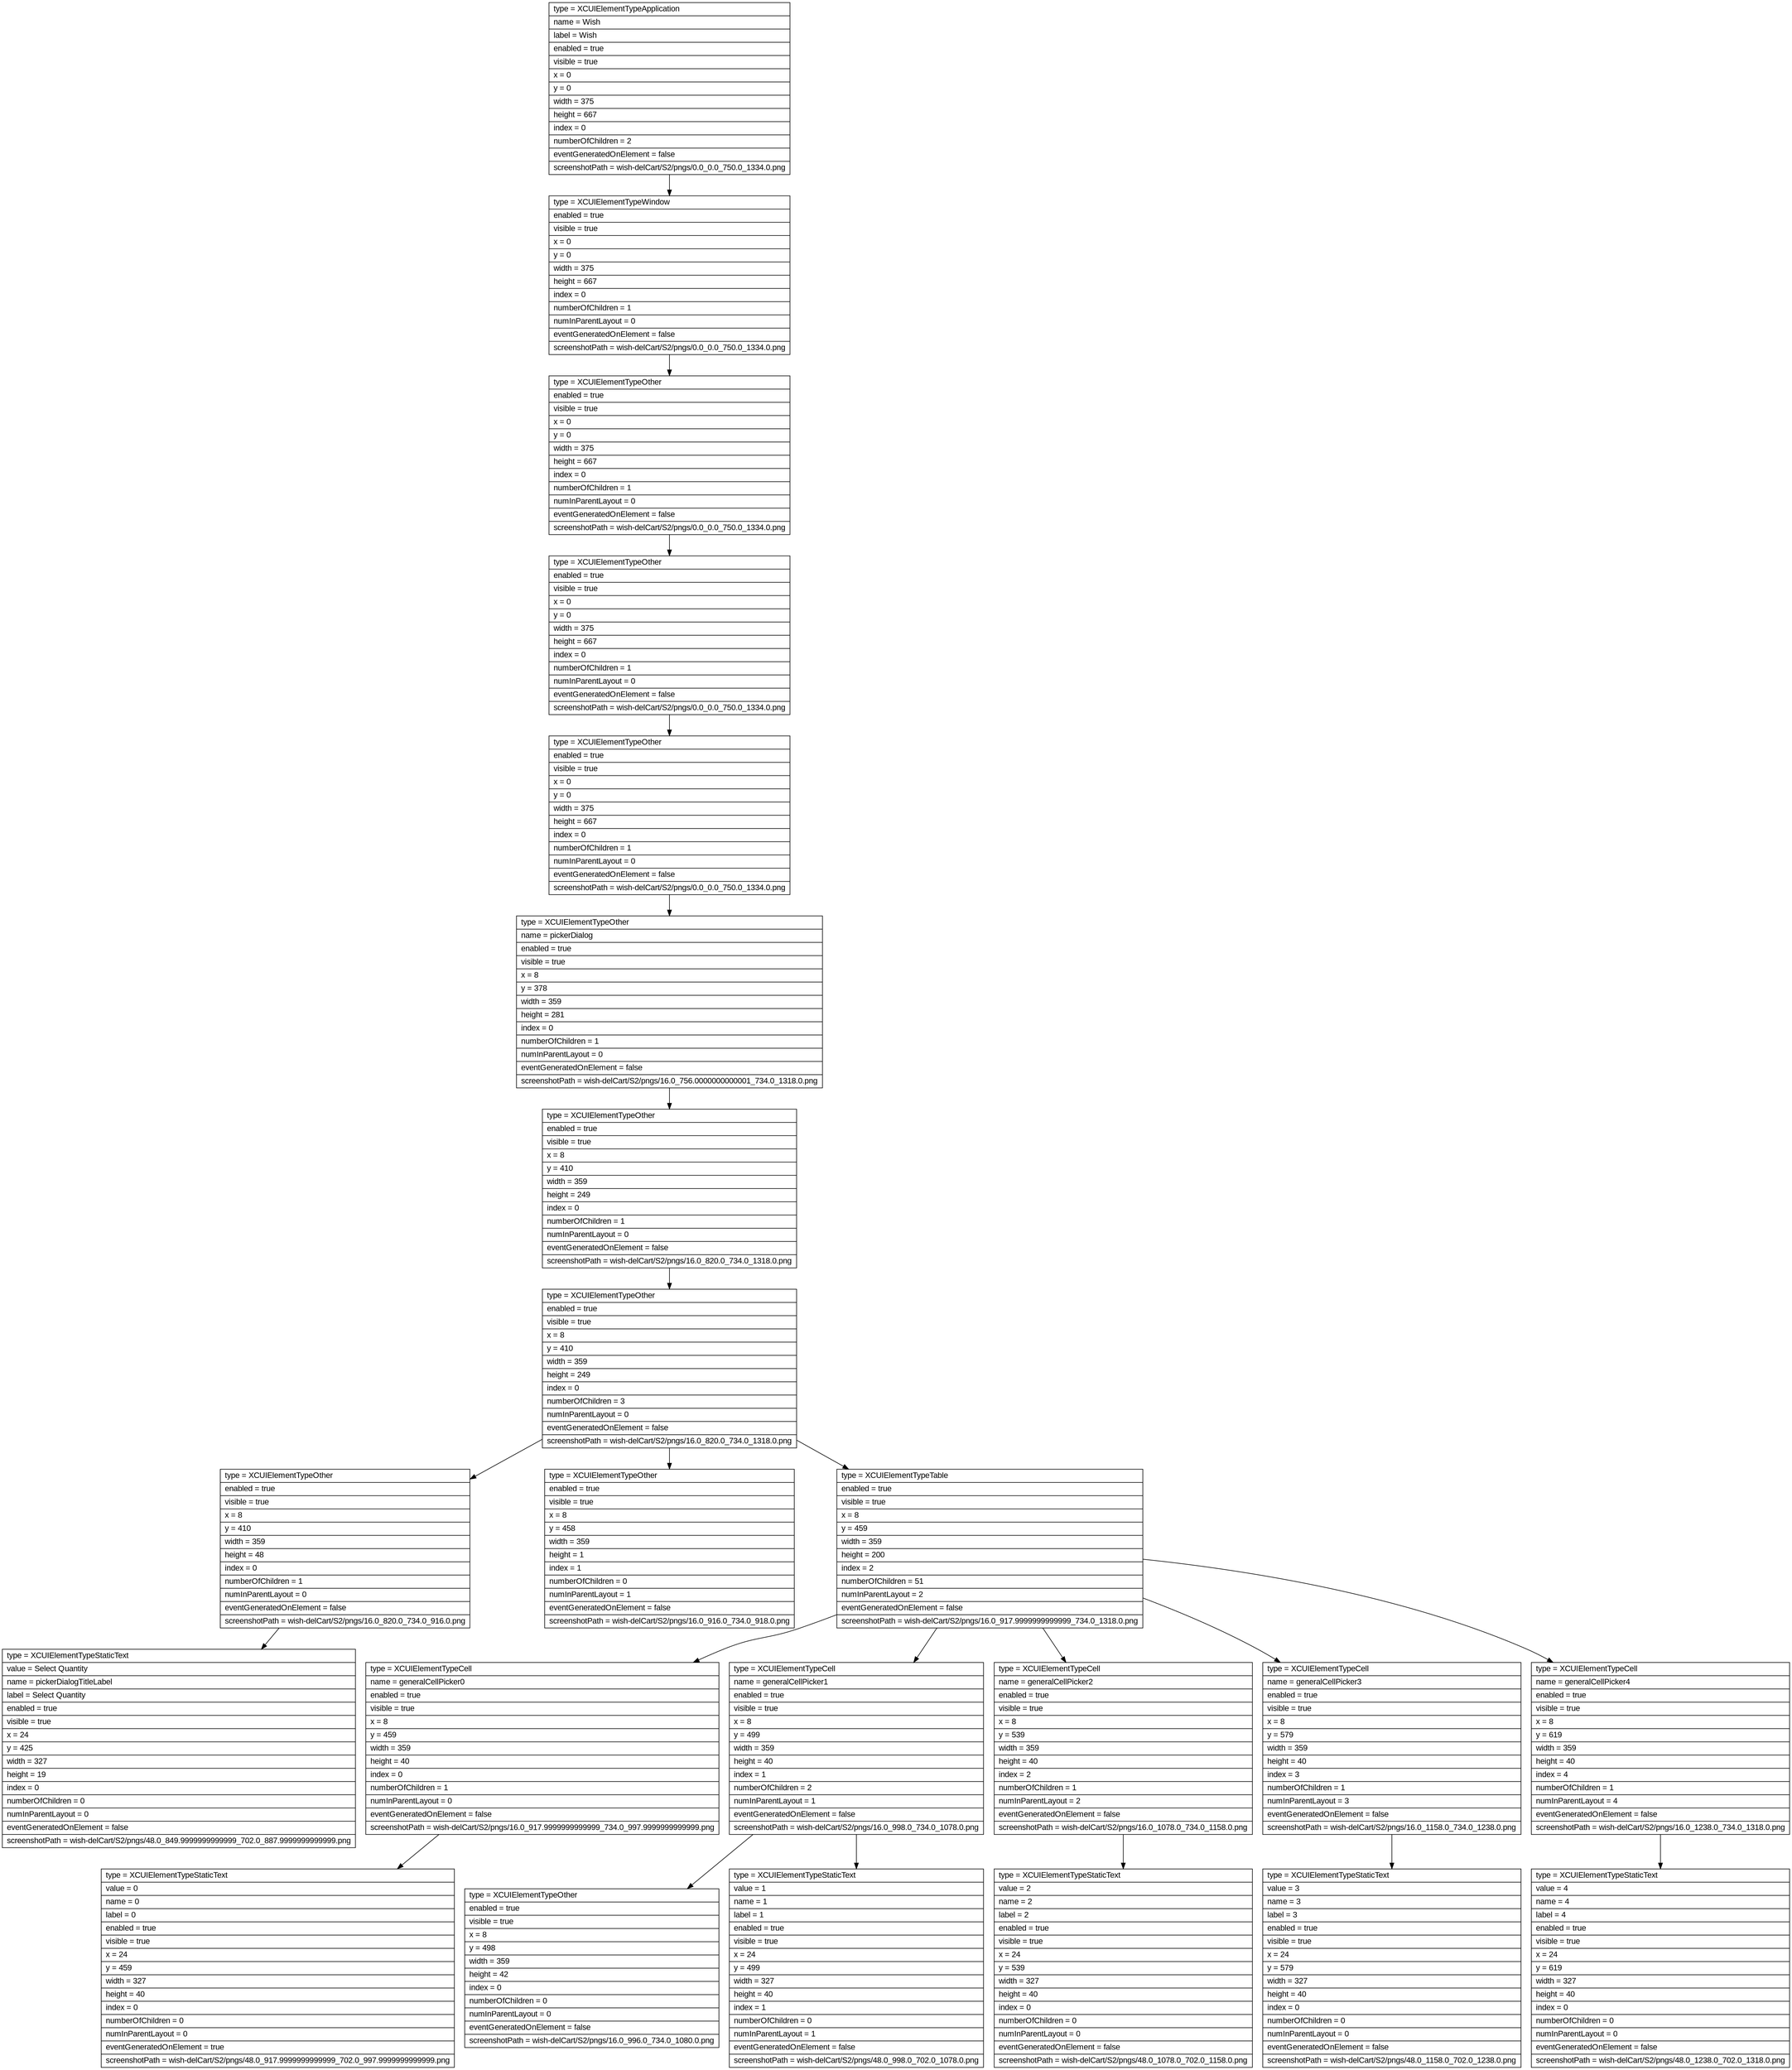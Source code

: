 digraph Layout {

	node [shape=record fontname=Arial];

	0	[label="{type = XCUIElementTypeApplication\l|name = Wish\l|label = Wish\l|enabled = true\l|visible = true\l|x = 0\l|y = 0\l|width = 375\l|height = 667\l|index = 0\l|numberOfChildren = 2\l|eventGeneratedOnElement = false \l|screenshotPath = wish-delCart/S2/pngs/0.0_0.0_750.0_1334.0.png\l}"]
	1	[label="{type = XCUIElementTypeWindow\l|enabled = true\l|visible = true\l|x = 0\l|y = 0\l|width = 375\l|height = 667\l|index = 0\l|numberOfChildren = 1\l|numInParentLayout = 0\l|eventGeneratedOnElement = false \l|screenshotPath = wish-delCart/S2/pngs/0.0_0.0_750.0_1334.0.png\l}"]
	2	[label="{type = XCUIElementTypeOther\l|enabled = true\l|visible = true\l|x = 0\l|y = 0\l|width = 375\l|height = 667\l|index = 0\l|numberOfChildren = 1\l|numInParentLayout = 0\l|eventGeneratedOnElement = false \l|screenshotPath = wish-delCart/S2/pngs/0.0_0.0_750.0_1334.0.png\l}"]
	3	[label="{type = XCUIElementTypeOther\l|enabled = true\l|visible = true\l|x = 0\l|y = 0\l|width = 375\l|height = 667\l|index = 0\l|numberOfChildren = 1\l|numInParentLayout = 0\l|eventGeneratedOnElement = false \l|screenshotPath = wish-delCart/S2/pngs/0.0_0.0_750.0_1334.0.png\l}"]
	4	[label="{type = XCUIElementTypeOther\l|enabled = true\l|visible = true\l|x = 0\l|y = 0\l|width = 375\l|height = 667\l|index = 0\l|numberOfChildren = 1\l|numInParentLayout = 0\l|eventGeneratedOnElement = false \l|screenshotPath = wish-delCart/S2/pngs/0.0_0.0_750.0_1334.0.png\l}"]
	5	[label="{type = XCUIElementTypeOther\l|name = pickerDialog\l|enabled = true\l|visible = true\l|x = 8\l|y = 378\l|width = 359\l|height = 281\l|index = 0\l|numberOfChildren = 1\l|numInParentLayout = 0\l|eventGeneratedOnElement = false \l|screenshotPath = wish-delCart/S2/pngs/16.0_756.0000000000001_734.0_1318.0.png\l}"]
	6	[label="{type = XCUIElementTypeOther\l|enabled = true\l|visible = true\l|x = 8\l|y = 410\l|width = 359\l|height = 249\l|index = 0\l|numberOfChildren = 1\l|numInParentLayout = 0\l|eventGeneratedOnElement = false \l|screenshotPath = wish-delCart/S2/pngs/16.0_820.0_734.0_1318.0.png\l}"]
	7	[label="{type = XCUIElementTypeOther\l|enabled = true\l|visible = true\l|x = 8\l|y = 410\l|width = 359\l|height = 249\l|index = 0\l|numberOfChildren = 3\l|numInParentLayout = 0\l|eventGeneratedOnElement = false \l|screenshotPath = wish-delCart/S2/pngs/16.0_820.0_734.0_1318.0.png\l}"]
	8	[label="{type = XCUIElementTypeOther\l|enabled = true\l|visible = true\l|x = 8\l|y = 410\l|width = 359\l|height = 48\l|index = 0\l|numberOfChildren = 1\l|numInParentLayout = 0\l|eventGeneratedOnElement = false \l|screenshotPath = wish-delCart/S2/pngs/16.0_820.0_734.0_916.0.png\l}"]
	9	[label="{type = XCUIElementTypeOther\l|enabled = true\l|visible = true\l|x = 8\l|y = 458\l|width = 359\l|height = 1\l|index = 1\l|numberOfChildren = 0\l|numInParentLayout = 1\l|eventGeneratedOnElement = false \l|screenshotPath = wish-delCart/S2/pngs/16.0_916.0_734.0_918.0.png\l}"]
	10	[label="{type = XCUIElementTypeTable\l|enabled = true\l|visible = true\l|x = 8\l|y = 459\l|width = 359\l|height = 200\l|index = 2\l|numberOfChildren = 51\l|numInParentLayout = 2\l|eventGeneratedOnElement = false \l|screenshotPath = wish-delCart/S2/pngs/16.0_917.9999999999999_734.0_1318.0.png\l}"]
	11	[label="{type = XCUIElementTypeStaticText\l|value = Select Quantity\l|name = pickerDialogTitleLabel\l|label = Select Quantity\l|enabled = true\l|visible = true\l|x = 24\l|y = 425\l|width = 327\l|height = 19\l|index = 0\l|numberOfChildren = 0\l|numInParentLayout = 0\l|eventGeneratedOnElement = false \l|screenshotPath = wish-delCart/S2/pngs/48.0_849.9999999999999_702.0_887.9999999999999.png\l}"]
	12	[label="{type = XCUIElementTypeCell\l|name = generalCellPicker0\l|enabled = true\l|visible = true\l|x = 8\l|y = 459\l|width = 359\l|height = 40\l|index = 0\l|numberOfChildren = 1\l|numInParentLayout = 0\l|eventGeneratedOnElement = false \l|screenshotPath = wish-delCart/S2/pngs/16.0_917.9999999999999_734.0_997.9999999999999.png\l}"]
	13	[label="{type = XCUIElementTypeCell\l|name = generalCellPicker1\l|enabled = true\l|visible = true\l|x = 8\l|y = 499\l|width = 359\l|height = 40\l|index = 1\l|numberOfChildren = 2\l|numInParentLayout = 1\l|eventGeneratedOnElement = false \l|screenshotPath = wish-delCart/S2/pngs/16.0_998.0_734.0_1078.0.png\l}"]
	14	[label="{type = XCUIElementTypeCell\l|name = generalCellPicker2\l|enabled = true\l|visible = true\l|x = 8\l|y = 539\l|width = 359\l|height = 40\l|index = 2\l|numberOfChildren = 1\l|numInParentLayout = 2\l|eventGeneratedOnElement = false \l|screenshotPath = wish-delCart/S2/pngs/16.0_1078.0_734.0_1158.0.png\l}"]
	15	[label="{type = XCUIElementTypeCell\l|name = generalCellPicker3\l|enabled = true\l|visible = true\l|x = 8\l|y = 579\l|width = 359\l|height = 40\l|index = 3\l|numberOfChildren = 1\l|numInParentLayout = 3\l|eventGeneratedOnElement = false \l|screenshotPath = wish-delCart/S2/pngs/16.0_1158.0_734.0_1238.0.png\l}"]
	16	[label="{type = XCUIElementTypeCell\l|name = generalCellPicker4\l|enabled = true\l|visible = true\l|x = 8\l|y = 619\l|width = 359\l|height = 40\l|index = 4\l|numberOfChildren = 1\l|numInParentLayout = 4\l|eventGeneratedOnElement = false \l|screenshotPath = wish-delCart/S2/pngs/16.0_1238.0_734.0_1318.0.png\l}"]
	17	[label="{type = XCUIElementTypeStaticText\l|value = 0\l|name = 0\l|label = 0\l|enabled = true\l|visible = true\l|x = 24\l|y = 459\l|width = 327\l|height = 40\l|index = 0\l|numberOfChildren = 0\l|numInParentLayout = 0\l|eventGeneratedOnElement = true \l|screenshotPath = wish-delCart/S2/pngs/48.0_917.9999999999999_702.0_997.9999999999999.png\l}"]
	18	[label="{type = XCUIElementTypeOther\l|enabled = true\l|visible = true\l|x = 8\l|y = 498\l|width = 359\l|height = 42\l|index = 0\l|numberOfChildren = 0\l|numInParentLayout = 0\l|eventGeneratedOnElement = false \l|screenshotPath = wish-delCart/S2/pngs/16.0_996.0_734.0_1080.0.png\l}"]
	19	[label="{type = XCUIElementTypeStaticText\l|value = 1\l|name = 1\l|label = 1\l|enabled = true\l|visible = true\l|x = 24\l|y = 499\l|width = 327\l|height = 40\l|index = 1\l|numberOfChildren = 0\l|numInParentLayout = 1\l|eventGeneratedOnElement = false \l|screenshotPath = wish-delCart/S2/pngs/48.0_998.0_702.0_1078.0.png\l}"]
	20	[label="{type = XCUIElementTypeStaticText\l|value = 2\l|name = 2\l|label = 2\l|enabled = true\l|visible = true\l|x = 24\l|y = 539\l|width = 327\l|height = 40\l|index = 0\l|numberOfChildren = 0\l|numInParentLayout = 0\l|eventGeneratedOnElement = false \l|screenshotPath = wish-delCart/S2/pngs/48.0_1078.0_702.0_1158.0.png\l}"]
	21	[label="{type = XCUIElementTypeStaticText\l|value = 3\l|name = 3\l|label = 3\l|enabled = true\l|visible = true\l|x = 24\l|y = 579\l|width = 327\l|height = 40\l|index = 0\l|numberOfChildren = 0\l|numInParentLayout = 0\l|eventGeneratedOnElement = false \l|screenshotPath = wish-delCart/S2/pngs/48.0_1158.0_702.0_1238.0.png\l}"]
	22	[label="{type = XCUIElementTypeStaticText\l|value = 4\l|name = 4\l|label = 4\l|enabled = true\l|visible = true\l|x = 24\l|y = 619\l|width = 327\l|height = 40\l|index = 0\l|numberOfChildren = 0\l|numInParentLayout = 0\l|eventGeneratedOnElement = false \l|screenshotPath = wish-delCart/S2/pngs/48.0_1238.0_702.0_1318.0.png\l}"]


	0 -> 1
	1 -> 2
	2 -> 3
	3 -> 4
	4 -> 5
	5 -> 6
	6 -> 7
	7 -> 8
	7 -> 9
	7 -> 10
	8 -> 11
	10 -> 12
	10 -> 13
	10 -> 14
	10 -> 15
	10 -> 16
	12 -> 17
	13 -> 18
	13 -> 19
	14 -> 20
	15 -> 21
	16 -> 22


}